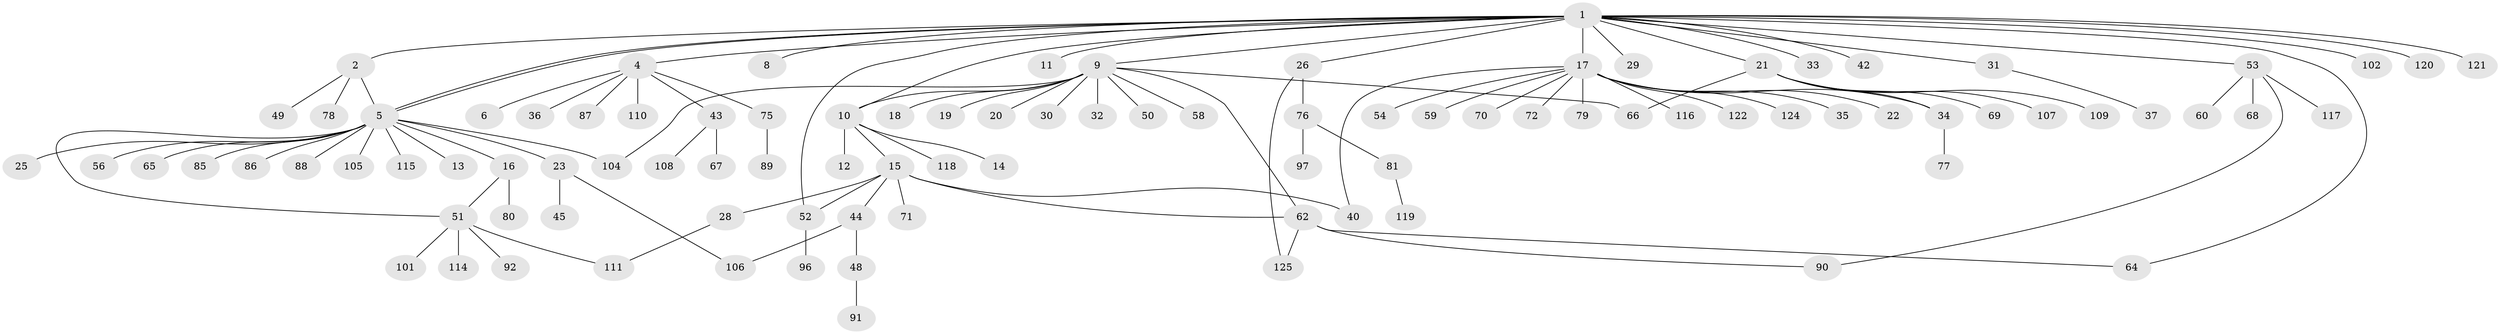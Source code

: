 // Generated by graph-tools (version 1.1) at 2025/51/02/27/25 19:51:57]
// undirected, 97 vertices, 111 edges
graph export_dot {
graph [start="1"]
  node [color=gray90,style=filled];
  1 [super="+41"];
  2 [super="+3"];
  4 [super="+7"];
  5 [super="+95"];
  6;
  8 [super="+57"];
  9 [super="+46"];
  10 [super="+27"];
  11 [super="+74"];
  12;
  13;
  14;
  15 [super="+24"];
  16 [super="+84"];
  17 [super="+73"];
  18;
  19;
  20;
  21 [super="+55"];
  22;
  23 [super="+39"];
  25;
  26 [super="+47"];
  28 [super="+112"];
  29;
  30;
  31 [super="+38"];
  32;
  33;
  34;
  35;
  36;
  37;
  40 [super="+83"];
  42;
  43 [super="+93"];
  44 [super="+63"];
  45 [super="+82"];
  48 [super="+99"];
  49;
  50;
  51 [super="+61"];
  52;
  53 [super="+123"];
  54;
  56;
  58;
  59;
  60;
  62 [super="+113"];
  64;
  65;
  66 [super="+103"];
  67;
  68;
  69;
  70;
  71;
  72;
  75 [super="+98"];
  76 [super="+100"];
  77;
  78 [super="+94"];
  79;
  80;
  81;
  85;
  86;
  87;
  88;
  89;
  90;
  91;
  92;
  96;
  97;
  101;
  102;
  104;
  105;
  106;
  107;
  108;
  109;
  110;
  111;
  114;
  115;
  116;
  117;
  118;
  119;
  120;
  121;
  122;
  124;
  125;
  1 -- 2;
  1 -- 4;
  1 -- 5;
  1 -- 5;
  1 -- 8;
  1 -- 9;
  1 -- 10;
  1 -- 11;
  1 -- 17;
  1 -- 21;
  1 -- 26;
  1 -- 29;
  1 -- 31;
  1 -- 33;
  1 -- 42;
  1 -- 52;
  1 -- 53;
  1 -- 64;
  1 -- 102;
  1 -- 120;
  1 -- 121;
  2 -- 5;
  2 -- 49;
  2 -- 78;
  4 -- 6;
  4 -- 36;
  4 -- 43;
  4 -- 87;
  4 -- 110;
  4 -- 75;
  5 -- 13;
  5 -- 16;
  5 -- 23;
  5 -- 25;
  5 -- 56;
  5 -- 65;
  5 -- 85;
  5 -- 86;
  5 -- 88;
  5 -- 104;
  5 -- 105;
  5 -- 115;
  5 -- 51;
  9 -- 10;
  9 -- 18;
  9 -- 19;
  9 -- 20;
  9 -- 30;
  9 -- 32;
  9 -- 50;
  9 -- 58;
  9 -- 62;
  9 -- 66;
  9 -- 104;
  10 -- 12;
  10 -- 14;
  10 -- 15;
  10 -- 118;
  15 -- 28;
  15 -- 44;
  15 -- 62;
  15 -- 71;
  15 -- 40;
  15 -- 52;
  16 -- 51;
  16 -- 80;
  17 -- 22;
  17 -- 35;
  17 -- 54;
  17 -- 59;
  17 -- 70;
  17 -- 72;
  17 -- 79;
  17 -- 116;
  17 -- 122;
  17 -- 124;
  17 -- 34;
  17 -- 40;
  21 -- 34;
  21 -- 69;
  21 -- 107;
  21 -- 109;
  21 -- 66;
  23 -- 45;
  23 -- 106;
  26 -- 76;
  26 -- 125;
  28 -- 111;
  31 -- 37;
  34 -- 77;
  43 -- 67;
  43 -- 108;
  44 -- 48;
  44 -- 106;
  48 -- 91;
  51 -- 92;
  51 -- 114;
  51 -- 101;
  51 -- 111;
  52 -- 96;
  53 -- 60;
  53 -- 68;
  53 -- 90;
  53 -- 117;
  62 -- 64;
  62 -- 90;
  62 -- 125;
  75 -- 89;
  76 -- 81;
  76 -- 97;
  81 -- 119;
}
